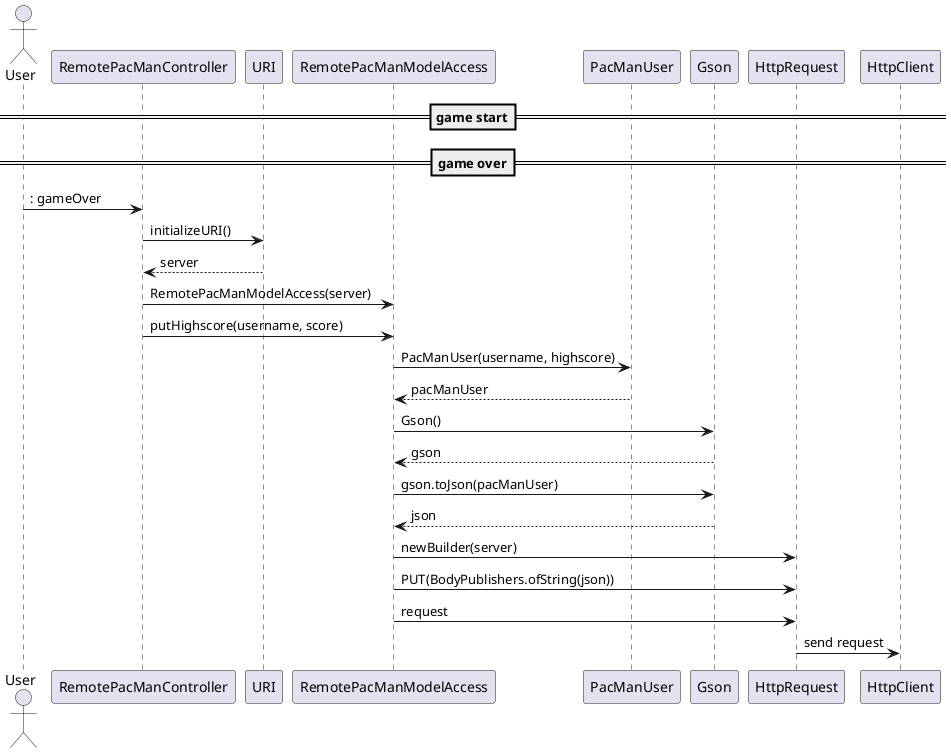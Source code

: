 @startuml Sequence Diagram
actor       User        as Foo


==game start==
==game over==
Foo -> RemotePacManController: : gameOver
RemotePacManController -> URI: initializeURI()
URI --> RemotePacManController: server
RemotePacManController -> RemotePacManModelAccess: RemotePacManModelAccess(server)
RemotePacManController -> RemotePacManModelAccess: putHighscore(username, score)
RemotePacManModelAccess -> PacManUser: PacManUser(username, highscore)
PacManUser --> RemotePacManModelAccess: pacManUser
RemotePacManModelAccess -> Gson: Gson()
RemotePacManModelAccess <-- Gson: gson
RemotePacManModelAccess -> Gson: gson.toJson(pacManUser)
Gson --> RemotePacManModelAccess: json
RemotePacManModelAccess -> HttpRequest: newBuilder(server)
RemotePacManModelAccess -> HttpRequest: PUT(BodyPublishers.ofString(json))
HttpRequest <- RemotePacManModelAccess: request
HttpRequest -> HttpClient: send request 

@enduml
